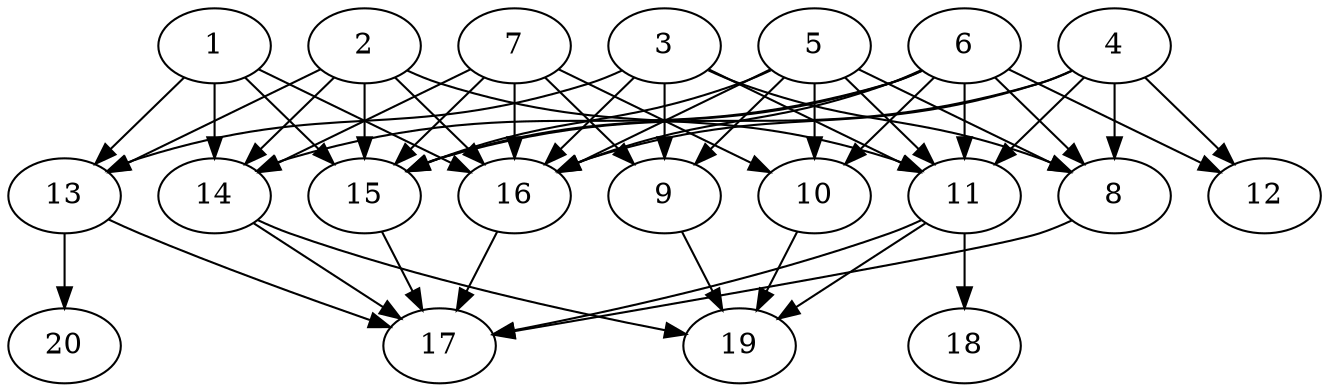 // DAG automatically generated by daggen at Thu Oct  3 13:58:42 2019
// ./daggen --dot -n 20 --ccr 0.4 --fat 0.7 --regular 0.7 --density 0.9 --mindata 5242880 --maxdata 52428800 
digraph G {
  1 [size="48663040", alpha="0.02", expect_size="19465216"] 
  1 -> 13 [size ="19465216"]
  1 -> 14 [size ="19465216"]
  1 -> 15 [size ="19465216"]
  1 -> 16 [size ="19465216"]
  2 [size="97221120", alpha="0.16", expect_size="38888448"] 
  2 -> 11 [size ="38888448"]
  2 -> 13 [size ="38888448"]
  2 -> 14 [size ="38888448"]
  2 -> 15 [size ="38888448"]
  2 -> 16 [size ="38888448"]
  3 [size="47854080", alpha="0.13", expect_size="19141632"] 
  3 -> 8 [size ="19141632"]
  3 -> 9 [size ="19141632"]
  3 -> 11 [size ="19141632"]
  3 -> 13 [size ="19141632"]
  3 -> 16 [size ="19141632"]
  4 [size="25267200", alpha="0.03", expect_size="10106880"] 
  4 -> 8 [size ="10106880"]
  4 -> 11 [size ="10106880"]
  4 -> 12 [size ="10106880"]
  4 -> 15 [size ="10106880"]
  4 -> 16 [size ="10106880"]
  5 [size="127362560", alpha="0.03", expect_size="50945024"] 
  5 -> 8 [size ="50945024"]
  5 -> 9 [size ="50945024"]
  5 -> 10 [size ="50945024"]
  5 -> 11 [size ="50945024"]
  5 -> 15 [size ="50945024"]
  5 -> 16 [size ="50945024"]
  6 [size="15301120", alpha="0.02", expect_size="6120448"] 
  6 -> 8 [size ="6120448"]
  6 -> 10 [size ="6120448"]
  6 -> 11 [size ="6120448"]
  6 -> 12 [size ="6120448"]
  6 -> 14 [size ="6120448"]
  6 -> 15 [size ="6120448"]
  6 -> 16 [size ="6120448"]
  7 [size="67312640", alpha="0.03", expect_size="26925056"] 
  7 -> 9 [size ="26925056"]
  7 -> 10 [size ="26925056"]
  7 -> 14 [size ="26925056"]
  7 -> 15 [size ="26925056"]
  7 -> 16 [size ="26925056"]
  8 [size="62366720", alpha="0.07", expect_size="24946688"] 
  8 -> 17 [size ="24946688"]
  9 [size="117370880", alpha="0.01", expect_size="46948352"] 
  9 -> 19 [size ="46948352"]
  10 [size="21030400", alpha="0.17", expect_size="8412160"] 
  10 -> 19 [size ="8412160"]
  11 [size="62494720", alpha="0.12", expect_size="24997888"] 
  11 -> 17 [size ="24997888"]
  11 -> 18 [size ="24997888"]
  11 -> 19 [size ="24997888"]
  12 [size="76902400", alpha="0.03", expect_size="30760960"] 
  13 [size="55930880", alpha="0.16", expect_size="22372352"] 
  13 -> 17 [size ="22372352"]
  13 -> 20 [size ="22372352"]
  14 [size="15255040", alpha="0.08", expect_size="6102016"] 
  14 -> 17 [size ="6102016"]
  14 -> 19 [size ="6102016"]
  15 [size="30863360", alpha="0.13", expect_size="12345344"] 
  15 -> 17 [size ="12345344"]
  16 [size="49489920", alpha="0.17", expect_size="19795968"] 
  16 -> 17 [size ="19795968"]
  17 [size="61437440", alpha="0.10", expect_size="24574976"] 
  18 [size="76810240", alpha="0.04", expect_size="30724096"] 
  19 [size="119275520", alpha="0.16", expect_size="47710208"] 
  20 [size="124746240", alpha="0.14", expect_size="49898496"] 
}
